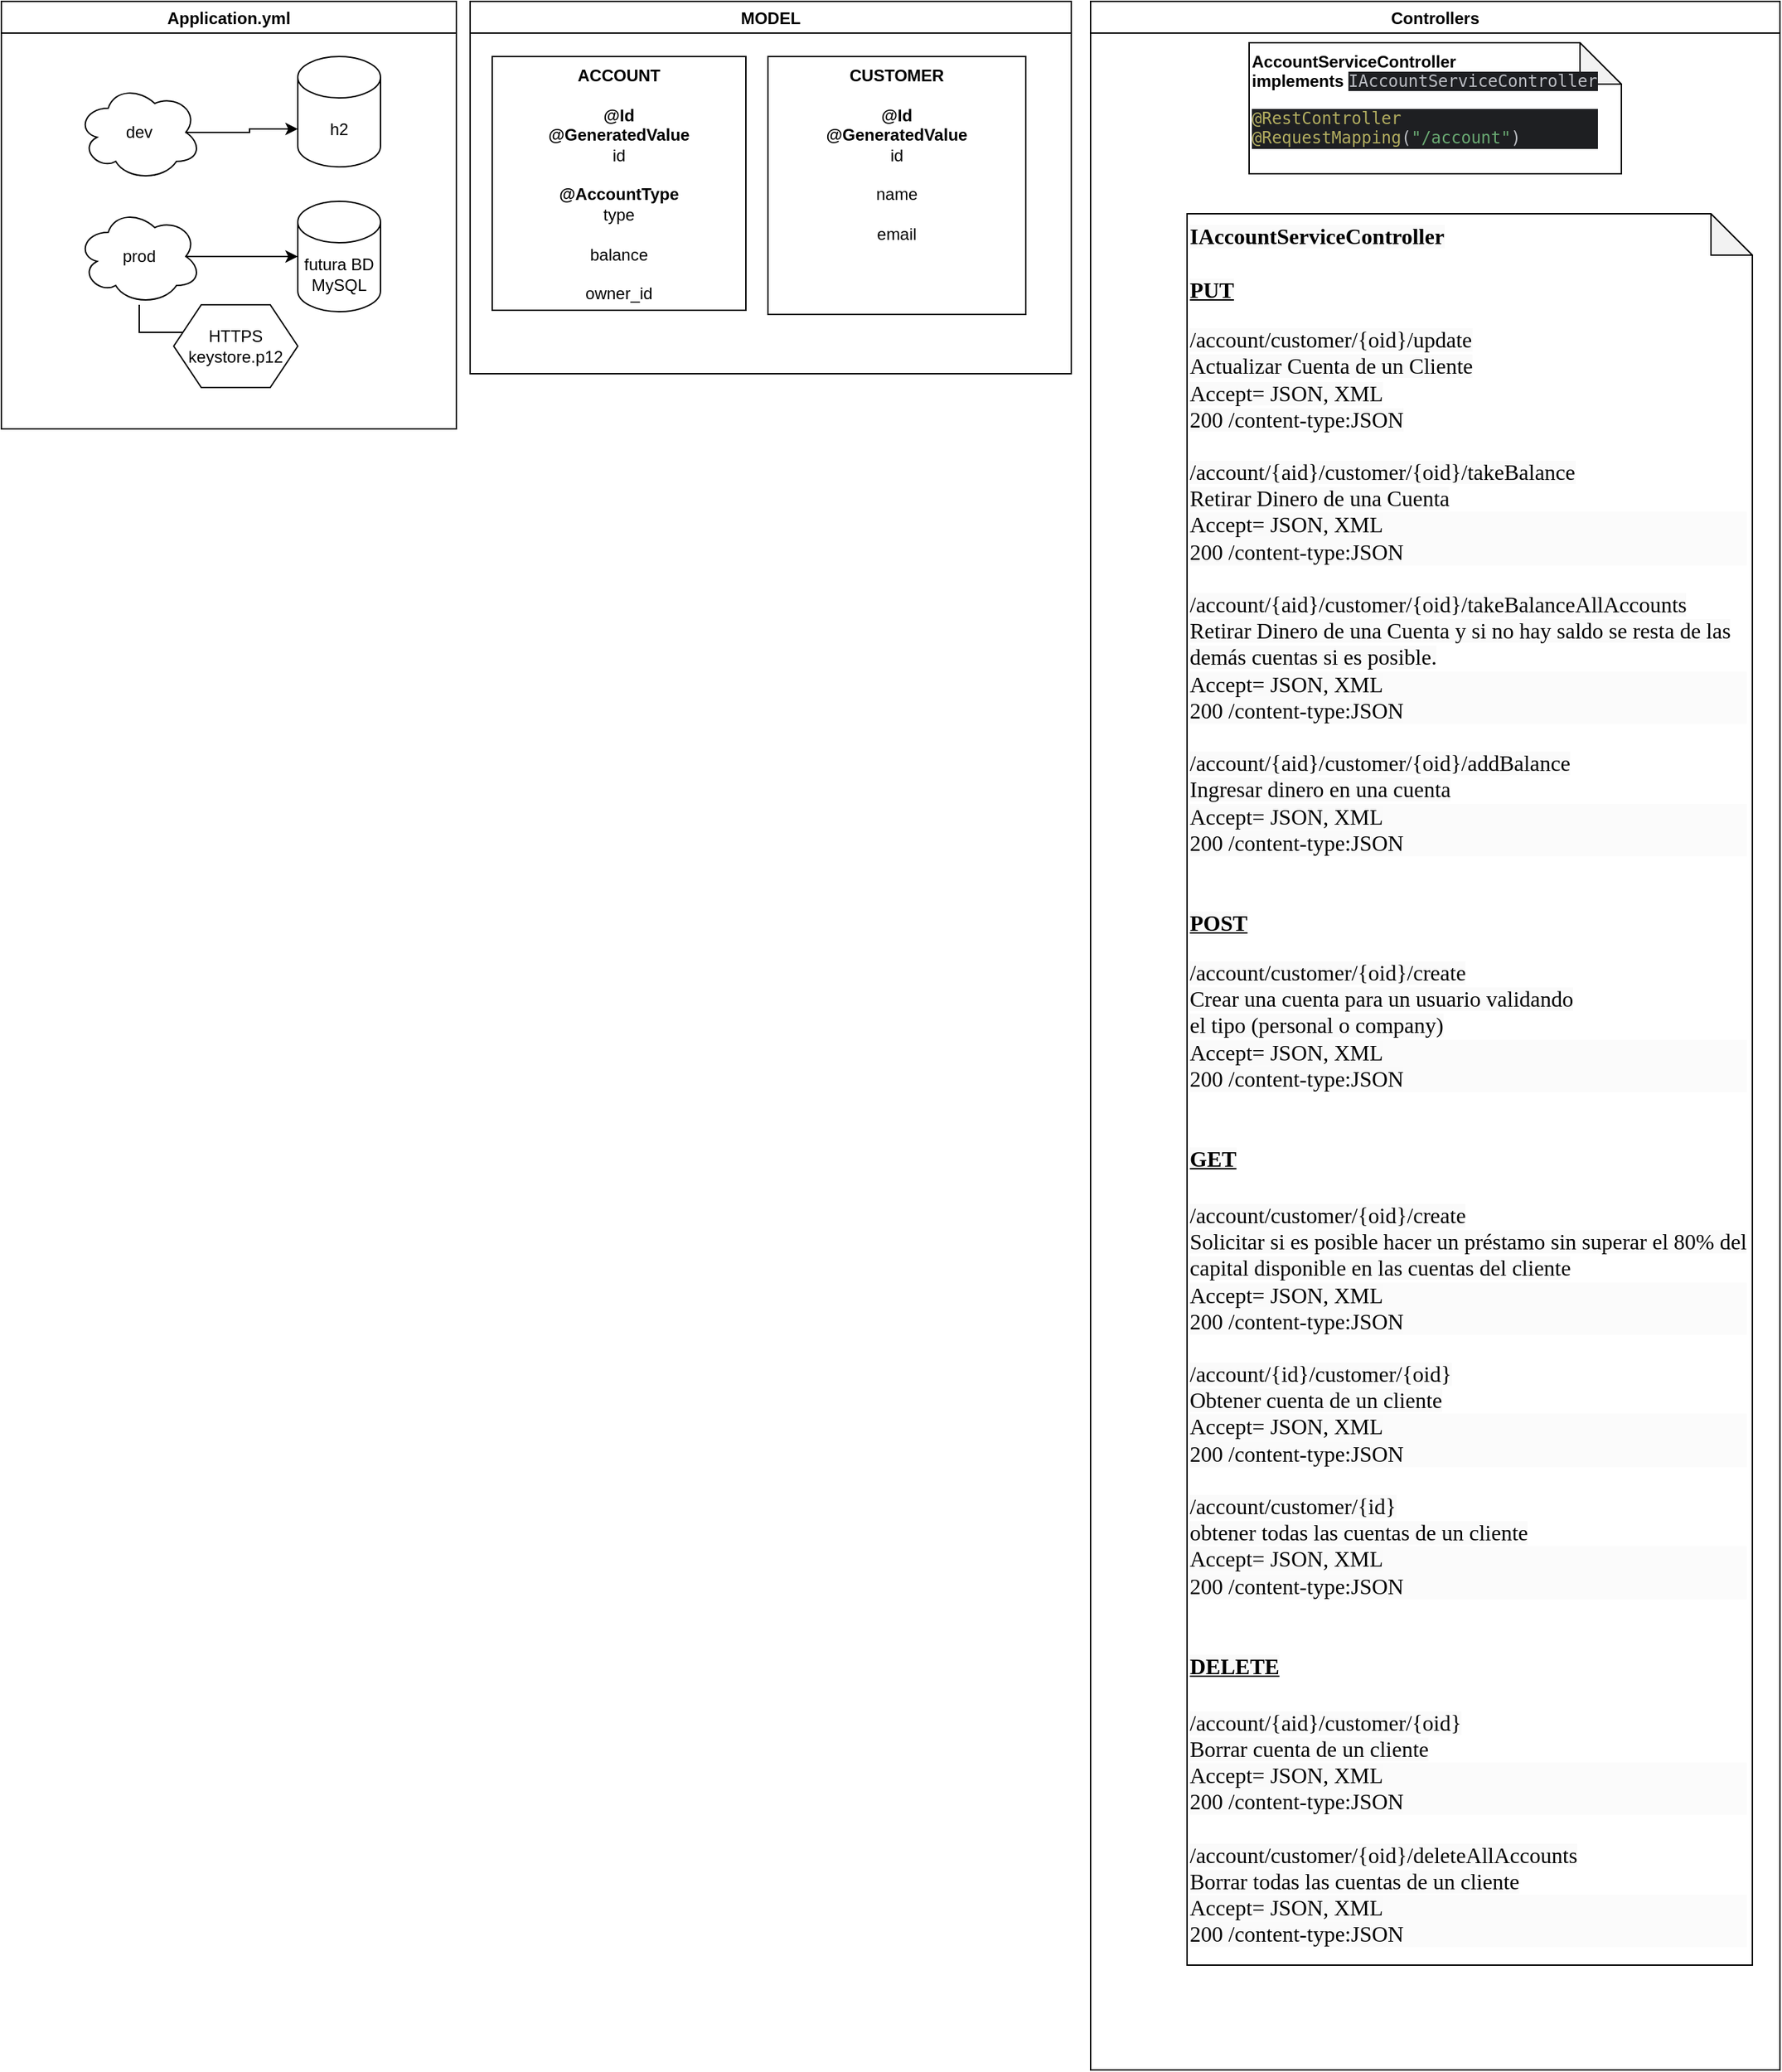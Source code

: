 <mxfile version="26.1.1">
  <diagram name="Página-1" id="tY_578vqZiOzTQhLFPis">
    <mxGraphModel dx="1323" dy="793" grid="1" gridSize="10" guides="1" tooltips="1" connect="1" arrows="1" fold="1" page="1" pageScale="1" pageWidth="827" pageHeight="1169" math="0" shadow="0">
      <root>
        <mxCell id="0" />
        <mxCell id="1" parent="0" />
        <mxCell id="3umB6E8wOPS6ejXKB-Yw-22" value="MODEL" style="swimlane;labelBackgroundColor=default;" vertex="1" parent="1">
          <mxGeometry x="350" y="30" width="436" height="270" as="geometry" />
        </mxCell>
        <mxCell id="3umB6E8wOPS6ejXKB-Yw-8" value="&lt;b&gt;ACCOUNT&lt;/b&gt;&lt;div&gt;&lt;b&gt;&lt;br&gt;&lt;/b&gt;&lt;/div&gt;&lt;div&gt;&lt;b&gt;@Id&lt;/b&gt;&lt;/div&gt;&lt;div&gt;&lt;b&gt;@GeneratedValue&lt;/b&gt;&lt;/div&gt;&lt;div&gt;id&lt;/div&gt;&lt;div&gt;&lt;b&gt;&lt;br&gt;&lt;/b&gt;&lt;/div&gt;&lt;div&gt;&lt;b&gt;@AccountType&lt;/b&gt;&lt;/div&gt;&lt;div&gt;type&lt;/div&gt;&lt;div&gt;&lt;b&gt;&lt;br&gt;&lt;/b&gt;&lt;/div&gt;&lt;div&gt;balance&lt;/div&gt;&lt;div&gt;&lt;br&gt;&lt;/div&gt;&lt;div&gt;owner_id&lt;/div&gt;" style="whiteSpace=wrap;html=1;aspect=fixed;verticalAlign=top;" vertex="1" parent="3umB6E8wOPS6ejXKB-Yw-22">
          <mxGeometry x="16" y="40" width="184" height="184" as="geometry" />
        </mxCell>
        <mxCell id="3umB6E8wOPS6ejXKB-Yw-9" value="&lt;b&gt;CUSTOMER&lt;/b&gt;&lt;div&gt;&lt;b&gt;&lt;br&gt;&lt;/b&gt;&lt;/div&gt;&lt;div&gt;&lt;div&gt;&lt;b&gt;@Id&lt;/b&gt;&lt;/div&gt;&lt;div&gt;&lt;b&gt;@GeneratedValue&lt;/b&gt;&lt;/div&gt;&lt;div&gt;id&lt;/div&gt;&lt;/div&gt;&lt;div&gt;&lt;br&gt;&lt;/div&gt;&lt;div&gt;name&lt;/div&gt;&lt;div&gt;&lt;br&gt;&lt;/div&gt;&lt;div&gt;email&lt;/div&gt;" style="whiteSpace=wrap;html=1;aspect=fixed;verticalAlign=top;" vertex="1" parent="3umB6E8wOPS6ejXKB-Yw-22">
          <mxGeometry x="216" y="40" width="187" height="187" as="geometry" />
        </mxCell>
        <mxCell id="3umB6E8wOPS6ejXKB-Yw-23" value="Controllers" style="swimlane;" vertex="1" parent="1">
          <mxGeometry x="800" y="30" width="500" height="1500" as="geometry" />
        </mxCell>
        <mxCell id="3umB6E8wOPS6ejXKB-Yw-10" value="&lt;b&gt;AccountServiceController&lt;/b&gt;&lt;div&gt;&lt;b&gt;implements&amp;nbsp;&lt;/b&gt;&lt;span style=&quot;font-family: &amp;quot;JetBrains Mono&amp;quot;, monospace; background-color: rgb(30, 31, 34); color: rgb(188, 190, 196);&quot;&gt;IAccountServiceController&lt;/span&gt;&lt;div&gt;&lt;div style=&quot;background-color: rgb(30, 31, 34); color: rgb(188, 190, 196);&quot;&gt;&lt;pre style=&quot;font-family:&#39;JetBrains Mono&#39;,monospace;font-size:9,0pt;&quot;&gt;&lt;span style=&quot;color: rgb(179, 174, 96);&quot;&gt;@RestController&lt;br&gt;&lt;/span&gt;&lt;span style=&quot;color: rgb(179, 174, 96);&quot;&gt;@RequestMapping&lt;/span&gt;(&lt;span style=&quot;color: rgb(106, 171, 115);&quot;&gt;&quot;/account&quot;&lt;/span&gt;)&lt;/pre&gt;&lt;/div&gt;&lt;div&gt;&lt;b&gt;&lt;br&gt;&lt;/b&gt;&lt;/div&gt;&lt;/div&gt;&lt;/div&gt;" style="shape=note;whiteSpace=wrap;html=1;backgroundOutline=1;darkOpacity=0.05;verticalAlign=top;align=left;" vertex="1" parent="3umB6E8wOPS6ejXKB-Yw-23">
          <mxGeometry x="115" y="30" width="270" height="95" as="geometry" />
        </mxCell>
        <mxCell id="3umB6E8wOPS6ejXKB-Yw-13" value="&lt;div&gt;&lt;span style=&quot;background-color: rgb(250, 250, 250); font-family: &amp;quot;Times New Roman&amp;quot;; font-size: medium; white-space: pre; color: light-dark(rgb(0, 0, 0), rgb(255, 255, 255));&quot;&gt;&lt;b&gt;IAccountServiceController&lt;/b&gt;&lt;/span&gt;&lt;/div&gt;&lt;div&gt;&lt;span style=&quot;background-color: rgb(250, 250, 250); font-family: &amp;quot;Times New Roman&amp;quot;; font-size: medium; white-space: pre; color: light-dark(rgb(0, 0, 0), rgb(255, 255, 255));&quot;&gt;&lt;br&gt;&lt;/span&gt;&lt;/div&gt;&lt;div&gt;&lt;span style=&quot;background-color: rgb(250, 250, 250); font-family: &amp;quot;Times New Roman&amp;quot;; font-size: medium; white-space: pre; color: light-dark(rgb(0, 0, 0), rgb(255, 255, 255));&quot;&gt;&lt;u&gt;&lt;b style=&quot;line-height: 140%;&quot;&gt;PUT&lt;/b&gt;&lt;/u&gt;&lt;/span&gt;&lt;/div&gt;&lt;div&gt;&lt;br&gt;&lt;/div&gt;&lt;div&gt;&lt;span style=&quot;font-family: &amp;quot;Times New Roman&amp;quot;; font-size: medium; white-space: pre; background-color: rgb(250, 250, 250);&quot;&gt;/account/customer/{oid}/update&lt;/span&gt;&lt;/div&gt;&lt;div&gt;&lt;span style=&quot;background-color: rgb(250, 250, 250); font-family: &amp;quot;Times New Roman&amp;quot;; font-size: medium; white-space: pre; color: light-dark(rgb(0, 0, 0), rgb(255, 255, 255));&quot;&gt;Actualizar Cuenta de un Cliente&lt;/span&gt;&lt;/div&gt;&lt;div&gt;&lt;span style=&quot;background-color: rgb(250, 250, 250); font-family: &amp;quot;Times New Roman&amp;quot;; font-size: medium; white-space: pre; color: light-dark(rgb(0, 0, 0), rgb(255, 255, 255));&quot;&gt;Accept= JSON, XML&lt;/span&gt;&lt;/div&gt;&lt;div&gt;&lt;font size=&quot;3&quot; face=&quot;Times New Roman&quot;&gt;&lt;span style=&quot;white-space: pre; background-color: rgb(250, 250, 250);&quot;&gt;200 /content-type:JSON&lt;/span&gt;&lt;/font&gt;&lt;/div&gt;&lt;div&gt;&lt;span style=&quot;background-color: rgb(250, 250, 250); font-family: &amp;quot;Times New Roman&amp;quot;; font-size: medium; white-space: pre; color: light-dark(rgb(0, 0, 0), rgb(255, 255, 255));&quot;&gt;&lt;br&gt;&lt;/span&gt;&lt;/div&gt;&lt;div&gt;&lt;span style=&quot;font-family: &amp;quot;Times New Roman&amp;quot;; font-size: medium; white-space: pre; background-color: rgb(250, 250, 250);&quot;&gt;/account/{aid}/customer/{oid}/takeBalance&lt;/span&gt;&lt;/div&gt;&lt;div&gt;&lt;font size=&quot;3&quot; face=&quot;Times New Roman&quot;&gt;&lt;span style=&quot;white-space: pre; background-color: rgb(250, 250, 250);&quot;&gt;Retirar Dinero de una Cuenta&lt;/span&gt;&lt;/font&gt;&lt;/div&gt;&lt;div&gt;&lt;span style=&quot;background-color: rgb(250, 250, 250); font-family: &amp;quot;Times New Roman&amp;quot;; font-size: medium; white-space: pre; color: light-dark(rgb(0, 0, 0), rgb(255, 255, 255));&quot;&gt;&lt;div style=&quot;font-family: Helvetica; font-size: 12px; white-space: normal; background-color: rgb(251, 251, 251);&quot;&gt;&lt;span style=&quot;background-color: rgb(250, 250, 250); font-family: &amp;quot;Times New Roman&amp;quot;; font-size: medium; white-space: pre; color: light-dark(rgb(0, 0, 0), rgb(255, 255, 255));&quot;&gt;Accept= JSON, XML&lt;/span&gt;&lt;/div&gt;&lt;div style=&quot;font-family: Helvetica; font-size: 12px; white-space: normal; background-color: rgb(251, 251, 251);&quot;&gt;&lt;font size=&quot;3&quot; face=&quot;Times New Roman&quot;&gt;&lt;span style=&quot;white-space: pre; background-color: rgb(250, 250, 250);&quot;&gt;200 /content-type:JSON&lt;/span&gt;&lt;/font&gt;&lt;/div&gt;&lt;/span&gt;&lt;/div&gt;&lt;div&gt;&lt;span style=&quot;background-color: rgb(250, 250, 250); font-family: &amp;quot;Times New Roman&amp;quot;; font-size: medium; white-space: pre; color: light-dark(rgb(0, 0, 0), rgb(255, 255, 255));&quot;&gt;&lt;br&gt;&lt;/span&gt;&lt;/div&gt;&lt;div&gt;&lt;span style=&quot;font-family: &amp;quot;Times New Roman&amp;quot;; font-size: medium; white-space: pre; background-color: rgb(250, 250, 250);&quot;&gt;/account/{aid}/customer/{oid}/takeBalanceAllAccounts&lt;/span&gt;&lt;/div&gt;&lt;div&gt;&lt;span style=&quot;background-color: rgb(250, 250, 250); font-family: &amp;quot;Times New Roman&amp;quot;; font-size: medium; white-space: pre; color: light-dark(rgb(0, 0, 0), rgb(255, 255, 255));&quot;&gt;Retirar Dinero de una Cuenta y si no hay saldo se resta de las&lt;/span&gt;&lt;/div&gt;&lt;div&gt;&lt;span style=&quot;background-color: rgb(250, 250, 250); font-family: &amp;quot;Times New Roman&amp;quot;; font-size: medium; white-space: pre; color: light-dark(rgb(0, 0, 0), rgb(255, 255, 255));&quot;&gt;demás cuentas si es posible.&lt;/span&gt;&lt;/div&gt;&lt;div&gt;&lt;span style=&quot;background-color: rgb(250, 250, 250); font-family: &amp;quot;Times New Roman&amp;quot;; font-size: medium; white-space: pre; color: light-dark(rgb(0, 0, 0), rgb(255, 255, 255));&quot;&gt;&lt;div style=&quot;font-family: Helvetica; font-size: 12px; white-space: normal; background-color: rgb(251, 251, 251);&quot;&gt;&lt;span style=&quot;background-color: rgb(250, 250, 250); font-family: &amp;quot;Times New Roman&amp;quot;; font-size: medium; white-space: pre; color: light-dark(rgb(0, 0, 0), rgb(255, 255, 255));&quot;&gt;Accept= JSON, XML&lt;/span&gt;&lt;/div&gt;&lt;div style=&quot;font-family: Helvetica; font-size: 12px; white-space: normal; background-color: rgb(251, 251, 251);&quot;&gt;&lt;font size=&quot;3&quot; face=&quot;Times New Roman&quot;&gt;&lt;span style=&quot;white-space: pre; background-color: rgb(250, 250, 250);&quot;&gt;200 /content-type:JSON&lt;/span&gt;&lt;/font&gt;&lt;/div&gt;&lt;/span&gt;&lt;/div&gt;&lt;div&gt;&lt;span style=&quot;background-color: rgb(250, 250, 250); font-family: &amp;quot;Times New Roman&amp;quot;; font-size: medium; white-space: pre; color: light-dark(rgb(0, 0, 0), rgb(255, 255, 255));&quot;&gt;&lt;br&gt;&lt;/span&gt;&lt;/div&gt;&lt;div&gt;&lt;span style=&quot;font-family: &amp;quot;Times New Roman&amp;quot;; font-size: medium; white-space: pre; background-color: rgb(250, 250, 250);&quot;&gt;/account/{aid}/customer/{oid}/addBalance&lt;/span&gt;&lt;/div&gt;&lt;div&gt;&lt;span style=&quot;background-color: rgb(250, 250, 250); font-family: &amp;quot;Times New Roman&amp;quot;; font-size: medium; white-space: pre; color: light-dark(rgb(0, 0, 0), rgb(255, 255, 255));&quot;&gt;Ingresar dinero en una cuenta&lt;/span&gt;&lt;/div&gt;&lt;div&gt;&lt;span style=&quot;background-color: rgb(250, 250, 250); font-family: &amp;quot;Times New Roman&amp;quot;; font-size: medium; white-space: pre; color: light-dark(rgb(0, 0, 0), rgb(255, 255, 255));&quot;&gt;&lt;div style=&quot;font-family: Helvetica; font-size: 12px; white-space: normal; background-color: rgb(251, 251, 251);&quot;&gt;&lt;span style=&quot;background-color: rgb(250, 250, 250); font-family: &amp;quot;Times New Roman&amp;quot;; font-size: medium; white-space: pre; color: light-dark(rgb(0, 0, 0), rgb(255, 255, 255));&quot;&gt;Accept= JSON, XML&lt;/span&gt;&lt;/div&gt;&lt;div style=&quot;font-family: Helvetica; font-size: 12px; white-space: normal; background-color: rgb(251, 251, 251);&quot;&gt;&lt;font size=&quot;3&quot; face=&quot;Times New Roman&quot;&gt;&lt;span style=&quot;white-space: pre; background-color: rgb(250, 250, 250);&quot;&gt;200 /content-type:JSON&lt;/span&gt;&lt;/font&gt;&lt;/div&gt;&lt;/span&gt;&lt;/div&gt;&lt;div&gt;&lt;span style=&quot;background-color: rgb(250, 250, 250); font-family: &amp;quot;Times New Roman&amp;quot;; font-size: medium; white-space: pre; color: light-dark(rgb(0, 0, 0), rgb(255, 255, 255));&quot;&gt;&lt;br&gt;&lt;/span&gt;&lt;/div&gt;&lt;div&gt;&lt;span style=&quot;background-color: rgb(250, 250, 250); font-family: &amp;quot;Times New Roman&amp;quot;; font-size: medium; white-space: pre; color: light-dark(rgb(0, 0, 0), rgb(255, 255, 255));&quot;&gt;&lt;br&gt;&lt;/span&gt;&lt;/div&gt;&lt;div&gt;&lt;font size=&quot;3&quot; face=&quot;Times New Roman&quot;&gt;&lt;span style=&quot;white-space: pre; background-color: rgb(250, 250, 250);&quot;&gt;&lt;b&gt;&lt;u style=&quot;line-height: 140%;&quot;&gt;POST&lt;/u&gt;&lt;/b&gt;&lt;/span&gt;&lt;/font&gt;&lt;/div&gt;&lt;div&gt;&lt;br&gt;&lt;/div&gt;&lt;div&gt;&lt;span style=&quot;font-family: &amp;quot;Times New Roman&amp;quot;; font-size: medium; white-space: pre; background-color: rgb(250, 250, 250);&quot;&gt;/account/customer/{oid}/create&lt;/span&gt;&lt;/div&gt;&lt;div&gt;&lt;span style=&quot;font-family: &amp;quot;Times New Roman&amp;quot;; font-size: medium; white-space: pre; background-color: rgb(250, 250, 250);&quot;&gt;Crear una cuenta para un usuario validando&lt;/span&gt;&lt;/div&gt;&lt;div&gt;&lt;span style=&quot;font-family: &amp;quot;Times New Roman&amp;quot;; font-size: medium; white-space: pre; background-color: rgb(250, 250, 250);&quot;&gt;el tipo (personal o company)&lt;/span&gt;&lt;/div&gt;&lt;div&gt;&lt;span style=&quot;font-family: &amp;quot;Times New Roman&amp;quot;; font-size: medium; white-space: pre; background-color: rgb(250, 250, 250);&quot;&gt;&lt;div style=&quot;font-family: Helvetica; font-size: 12px; white-space: normal; background-color: rgb(251, 251, 251);&quot;&gt;&lt;span style=&quot;background-color: rgb(250, 250, 250); font-family: &amp;quot;Times New Roman&amp;quot;; font-size: medium; white-space: pre; color: light-dark(rgb(0, 0, 0), rgb(255, 255, 255));&quot;&gt;Accept= JSON, XML&lt;/span&gt;&lt;/div&gt;&lt;div style=&quot;font-family: Helvetica; font-size: 12px; white-space: normal; background-color: rgb(251, 251, 251);&quot;&gt;&lt;font size=&quot;3&quot; face=&quot;Times New Roman&quot;&gt;&lt;span style=&quot;white-space: pre; background-color: rgb(250, 250, 250);&quot;&gt;200 /content-type:JSON&lt;/span&gt;&lt;/font&gt;&lt;/div&gt;&lt;/span&gt;&lt;/div&gt;&lt;div&gt;&lt;span style=&quot;font-family: &amp;quot;Times New Roman&amp;quot;; font-size: medium; white-space: pre; background-color: rgb(250, 250, 250);&quot;&gt;&lt;br&gt;&lt;/span&gt;&lt;/div&gt;&lt;div&gt;&lt;span style=&quot;font-family: &amp;quot;Times New Roman&amp;quot;; font-size: medium; white-space: pre; background-color: rgb(250, 250, 250);&quot;&gt;&lt;br&gt;&lt;/span&gt;&lt;/div&gt;&lt;div&gt;&lt;span style=&quot;font-family: &amp;quot;Times New Roman&amp;quot;; font-size: medium; white-space: pre; background-color: rgb(250, 250, 250);&quot;&gt;&lt;b&gt;&lt;u style=&quot;line-height: 140%;&quot;&gt;GET&lt;/u&gt;&lt;/b&gt;&lt;/span&gt;&lt;/div&gt;&lt;div&gt;&lt;span style=&quot;font-family: &amp;quot;Times New Roman&amp;quot;; font-size: medium; white-space: pre; background-color: rgb(250, 250, 250);&quot;&gt;&lt;br&gt;&lt;/span&gt;&lt;/div&gt;&lt;div&gt;&lt;span style=&quot;font-family: &amp;quot;Times New Roman&amp;quot;; font-size: medium; white-space: pre; background-color: rgb(250, 250, 250);&quot;&gt;/account/customer/{oid}/create&lt;/span&gt;&lt;/div&gt;&lt;div&gt;&lt;font size=&quot;3&quot; face=&quot;Times New Roman&quot;&gt;&lt;span style=&quot;white-space: pre; background-color: rgb(250, 250, 250);&quot;&gt;Solicitar si es posible hacer un préstamo sin superar el 80% del&lt;/span&gt;&lt;/font&gt;&lt;/div&gt;&lt;div&gt;&lt;font size=&quot;3&quot; face=&quot;Times New Roman&quot;&gt;&lt;span style=&quot;white-space: pre; background-color: rgb(250, 250, 250);&quot;&gt;capital disponible en las cuentas del cliente&lt;/span&gt;&lt;/font&gt;&lt;/div&gt;&lt;div&gt;&lt;span style=&quot;font-family: &amp;quot;Times New Roman&amp;quot;; font-size: medium; white-space: pre; background-color: rgb(250, 250, 250);&quot;&gt;&lt;div style=&quot;font-family: Helvetica; font-size: 12px; white-space: normal; background-color: rgb(251, 251, 251);&quot;&gt;&lt;span style=&quot;background-color: rgb(250, 250, 250); font-family: &amp;quot;Times New Roman&amp;quot;; font-size: medium; white-space: pre; color: light-dark(rgb(0, 0, 0), rgb(255, 255, 255));&quot;&gt;Accept= JSON, XML&lt;/span&gt;&lt;/div&gt;&lt;div style=&quot;font-family: Helvetica; font-size: 12px; white-space: normal; background-color: rgb(251, 251, 251);&quot;&gt;&lt;font size=&quot;3&quot; face=&quot;Times New Roman&quot;&gt;&lt;span style=&quot;white-space: pre; background-color: rgb(250, 250, 250);&quot;&gt;200 /content-type:JSON&lt;/span&gt;&lt;/font&gt;&lt;/div&gt;&lt;/span&gt;&lt;/div&gt;&lt;div&gt;&lt;span style=&quot;font-family: &amp;quot;Times New Roman&amp;quot;; font-size: medium; white-space: pre; background-color: rgb(250, 250, 250);&quot;&gt;&lt;br&gt;&lt;/span&gt;&lt;/div&gt;&lt;div&gt;&lt;span style=&quot;font-family: &amp;quot;Times New Roman&amp;quot;; font-size: medium; white-space: pre; background-color: rgb(250, 250, 250);&quot;&gt;/account/{id}/customer/{oid}&lt;/span&gt;&lt;/div&gt;&lt;div&gt;&lt;span style=&quot;font-family: &amp;quot;Times New Roman&amp;quot;; font-size: medium; white-space: pre; background-color: rgb(250, 250, 250);&quot;&gt;Obtener cuenta de un cliente&lt;/span&gt;&lt;/div&gt;&lt;div&gt;&lt;span style=&quot;font-family: &amp;quot;Times New Roman&amp;quot;; font-size: medium; white-space: pre; background-color: rgb(250, 250, 250);&quot;&gt;&lt;div style=&quot;font-family: Helvetica; font-size: 12px; white-space: normal; background-color: rgb(251, 251, 251);&quot;&gt;&lt;span style=&quot;background-color: rgb(250, 250, 250); font-family: &amp;quot;Times New Roman&amp;quot;; font-size: medium; white-space: pre; color: light-dark(rgb(0, 0, 0), rgb(255, 255, 255));&quot;&gt;Accept= JSON, XML&lt;/span&gt;&lt;/div&gt;&lt;div style=&quot;font-family: Helvetica; font-size: 12px; white-space: normal; background-color: rgb(251, 251, 251);&quot;&gt;&lt;font size=&quot;3&quot; face=&quot;Times New Roman&quot;&gt;&lt;span style=&quot;white-space: pre; background-color: rgb(250, 250, 250);&quot;&gt;200 /content-type:JSON&lt;/span&gt;&lt;/font&gt;&lt;/div&gt;&lt;/span&gt;&lt;/div&gt;&lt;div&gt;&lt;span style=&quot;font-family: &amp;quot;Times New Roman&amp;quot;; font-size: medium; white-space: pre; background-color: rgb(250, 250, 250);&quot;&gt;&lt;br&gt;&lt;/span&gt;&lt;/div&gt;&lt;div&gt;&lt;span style=&quot;font-family: &amp;quot;Times New Roman&amp;quot;; font-size: medium; white-space: pre; background-color: rgb(250, 250, 250);&quot;&gt;/account/customer/{id}&lt;/span&gt;&lt;/div&gt;&lt;div&gt;&lt;span style=&quot;font-family: &amp;quot;Times New Roman&amp;quot;; font-size: medium; white-space: pre; background-color: rgb(250, 250, 250);&quot;&gt;obtener todas las cuentas de un cliente&lt;/span&gt;&lt;/div&gt;&lt;div&gt;&lt;span style=&quot;font-family: &amp;quot;Times New Roman&amp;quot;; font-size: medium; white-space: pre; background-color: rgb(250, 250, 250);&quot;&gt;&lt;div style=&quot;font-family: Helvetica; font-size: 12px; white-space: normal; background-color: rgb(251, 251, 251);&quot;&gt;&lt;span style=&quot;background-color: rgb(250, 250, 250); font-family: &amp;quot;Times New Roman&amp;quot;; font-size: medium; white-space: pre; color: light-dark(rgb(0, 0, 0), rgb(255, 255, 255));&quot;&gt;Accept= JSON, XML&lt;/span&gt;&lt;/div&gt;&lt;div style=&quot;font-family: Helvetica; font-size: 12px; white-space: normal; background-color: rgb(251, 251, 251);&quot;&gt;&lt;font size=&quot;3&quot; face=&quot;Times New Roman&quot;&gt;&lt;span style=&quot;white-space: pre; background-color: rgb(250, 250, 250);&quot;&gt;200 /content-type:JSON&lt;/span&gt;&lt;/font&gt;&lt;/div&gt;&lt;/span&gt;&lt;/div&gt;&lt;div&gt;&lt;span style=&quot;font-family: &amp;quot;Times New Roman&amp;quot;; font-size: medium; white-space: pre; background-color: rgb(250, 250, 250);&quot;&gt;&lt;br&gt;&lt;/span&gt;&lt;/div&gt;&lt;div&gt;&lt;span style=&quot;font-family: &amp;quot;Times New Roman&amp;quot;; font-size: medium; white-space: pre; background-color: rgb(250, 250, 250);&quot;&gt;&lt;br&gt;&lt;/span&gt;&lt;/div&gt;&lt;div&gt;&lt;span style=&quot;font-family: &amp;quot;Times New Roman&amp;quot;; font-size: medium; white-space: pre; background-color: rgb(250, 250, 250);&quot;&gt;&lt;b&gt;&lt;u style=&quot;line-height: 140%;&quot;&gt;DELETE&lt;/u&gt;&lt;/b&gt;&lt;/span&gt;&lt;/div&gt;&lt;div&gt;&lt;span style=&quot;font-family: &amp;quot;Times New Roman&amp;quot;; font-size: medium; white-space: pre; background-color: rgb(250, 250, 250);&quot;&gt;&lt;br&gt;&lt;/span&gt;&lt;/div&gt;&lt;div&gt;&lt;span style=&quot;font-family: &amp;quot;Times New Roman&amp;quot;; font-size: medium; white-space: pre; background-color: rgb(250, 250, 250);&quot;&gt;/account/{aid}/customer/{oid}&lt;/span&gt;&lt;/div&gt;&lt;div&gt;&lt;span style=&quot;font-family: &amp;quot;Times New Roman&amp;quot;; font-size: medium; white-space: pre; background-color: rgb(250, 250, 250);&quot;&gt;Borrar cuenta de un cliente&lt;/span&gt;&lt;/div&gt;&lt;div&gt;&lt;span style=&quot;font-family: &amp;quot;Times New Roman&amp;quot;; font-size: medium; white-space: pre; background-color: rgb(250, 250, 250);&quot;&gt;&lt;div style=&quot;font-family: Helvetica; font-size: 12px; white-space: normal; background-color: rgb(251, 251, 251);&quot;&gt;&lt;span style=&quot;background-color: rgb(250, 250, 250); font-family: &amp;quot;Times New Roman&amp;quot;; font-size: medium; white-space: pre; color: light-dark(rgb(0, 0, 0), rgb(255, 255, 255));&quot;&gt;Accept= JSON, XML&lt;/span&gt;&lt;/div&gt;&lt;div style=&quot;font-family: Helvetica; font-size: 12px; white-space: normal; background-color: rgb(251, 251, 251);&quot;&gt;&lt;font size=&quot;3&quot; face=&quot;Times New Roman&quot;&gt;&lt;span style=&quot;white-space: pre; background-color: rgb(250, 250, 250);&quot;&gt;200 /content-type:JSON&lt;/span&gt;&lt;/font&gt;&lt;/div&gt;&lt;/span&gt;&lt;/div&gt;&lt;div&gt;&lt;span style=&quot;font-family: &amp;quot;Times New Roman&amp;quot;; font-size: medium; white-space: pre; background-color: rgb(250, 250, 250);&quot;&gt;&lt;br&gt;&lt;/span&gt;&lt;/div&gt;&lt;div&gt;&lt;span style=&quot;font-family: &amp;quot;Times New Roman&amp;quot;; font-size: medium; white-space: pre; background-color: rgb(250, 250, 250);&quot;&gt;/account/customer/{oid}/deleteAllAccounts&lt;/span&gt;&lt;/div&gt;&lt;div&gt;&lt;span style=&quot;font-family: &amp;quot;Times New Roman&amp;quot;; font-size: medium; white-space: pre; background-color: rgb(250, 250, 250);&quot;&gt;Borrar todas las cuentas de un cliente&lt;/span&gt;&lt;/div&gt;&lt;div&gt;&lt;span style=&quot;font-family: &amp;quot;Times New Roman&amp;quot;; font-size: medium; white-space: pre; background-color: rgb(250, 250, 250);&quot;&gt;&lt;div style=&quot;font-family: Helvetica; font-size: 12px; white-space: normal; background-color: rgb(251, 251, 251);&quot;&gt;&lt;span style=&quot;background-color: rgb(250, 250, 250); font-family: &amp;quot;Times New Roman&amp;quot;; font-size: medium; white-space: pre; color: light-dark(rgb(0, 0, 0), rgb(255, 255, 255));&quot;&gt;Accept= JSON, XML&lt;/span&gt;&lt;/div&gt;&lt;div style=&quot;font-family: Helvetica; font-size: 12px; white-space: normal; background-color: rgb(251, 251, 251);&quot;&gt;&lt;font size=&quot;3&quot; face=&quot;Times New Roman&quot;&gt;&lt;span style=&quot;white-space: pre; background-color: rgb(250, 250, 250);&quot;&gt;200 /content-type:JSON&lt;/span&gt;&lt;/font&gt;&lt;/div&gt;&lt;/span&gt;&lt;/div&gt;" style="shape=note;whiteSpace=wrap;html=1;backgroundOutline=1;darkOpacity=0.05;verticalAlign=top;align=left;" vertex="1" parent="3umB6E8wOPS6ejXKB-Yw-23">
          <mxGeometry x="70" y="154" width="410" height="1270" as="geometry" />
        </mxCell>
        <mxCell id="3umB6E8wOPS6ejXKB-Yw-25" value="Application.yml" style="swimlane;" vertex="1" parent="1">
          <mxGeometry x="10" y="30" width="330" height="310" as="geometry" />
        </mxCell>
        <mxCell id="3umB6E8wOPS6ejXKB-Yw-2" value="h2" style="shape=cylinder3;whiteSpace=wrap;html=1;boundedLbl=1;backgroundOutline=1;size=15;" vertex="1" parent="3umB6E8wOPS6ejXKB-Yw-25">
          <mxGeometry x="215" y="40" width="60" height="80" as="geometry" />
        </mxCell>
        <mxCell id="3umB6E8wOPS6ejXKB-Yw-3" value="futura BD MySQL" style="shape=cylinder3;whiteSpace=wrap;html=1;boundedLbl=1;backgroundOutline=1;size=15;" vertex="1" parent="3umB6E8wOPS6ejXKB-Yw-25">
          <mxGeometry x="215" y="145" width="60" height="80" as="geometry" />
        </mxCell>
        <mxCell id="3umB6E8wOPS6ejXKB-Yw-5" style="edgeStyle=orthogonalEdgeStyle;rounded=0;orthogonalLoop=1;jettySize=auto;html=1;exitX=0.875;exitY=0.5;exitDx=0;exitDy=0;exitPerimeter=0;" edge="1" parent="3umB6E8wOPS6ejXKB-Yw-25" source="3umB6E8wOPS6ejXKB-Yw-4" target="3umB6E8wOPS6ejXKB-Yw-3">
          <mxGeometry relative="1" as="geometry">
            <mxPoint x="135" y="190" as="sourcePoint" />
          </mxGeometry>
        </mxCell>
        <mxCell id="3umB6E8wOPS6ejXKB-Yw-28" style="edgeStyle=orthogonalEdgeStyle;rounded=0;orthogonalLoop=1;jettySize=auto;html=1;entryX=0;entryY=0.25;entryDx=0;entryDy=0;" edge="1" parent="3umB6E8wOPS6ejXKB-Yw-25" source="3umB6E8wOPS6ejXKB-Yw-4" target="3umB6E8wOPS6ejXKB-Yw-27">
          <mxGeometry relative="1" as="geometry" />
        </mxCell>
        <mxCell id="3umB6E8wOPS6ejXKB-Yw-4" value="prod" style="ellipse;shape=cloud;whiteSpace=wrap;html=1;" vertex="1" parent="3umB6E8wOPS6ejXKB-Yw-25">
          <mxGeometry x="55" y="150" width="90" height="70" as="geometry" />
        </mxCell>
        <mxCell id="3umB6E8wOPS6ejXKB-Yw-6" value="dev" style="ellipse;shape=cloud;whiteSpace=wrap;html=1;" vertex="1" parent="3umB6E8wOPS6ejXKB-Yw-25">
          <mxGeometry x="55" y="60" width="90" height="70" as="geometry" />
        </mxCell>
        <mxCell id="3umB6E8wOPS6ejXKB-Yw-7" style="edgeStyle=orthogonalEdgeStyle;rounded=0;orthogonalLoop=1;jettySize=auto;html=1;entryX=0;entryY=0;entryDx=0;entryDy=52.5;entryPerimeter=0;exitX=0.875;exitY=0.5;exitDx=0;exitDy=0;exitPerimeter=0;" edge="1" parent="3umB6E8wOPS6ejXKB-Yw-25" source="3umB6E8wOPS6ejXKB-Yw-6" target="3umB6E8wOPS6ejXKB-Yw-2">
          <mxGeometry relative="1" as="geometry" />
        </mxCell>
        <mxCell id="3umB6E8wOPS6ejXKB-Yw-27" value="HTTPS&lt;div&gt;keystore.p12&lt;/div&gt;" style="shape=hexagon;perimeter=hexagonPerimeter2;whiteSpace=wrap;html=1;fixedSize=1;" vertex="1" parent="3umB6E8wOPS6ejXKB-Yw-25">
          <mxGeometry x="125" y="220" width="90" height="60" as="geometry" />
        </mxCell>
      </root>
    </mxGraphModel>
  </diagram>
</mxfile>

